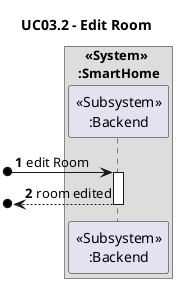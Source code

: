 @startuml

title UC03.2 - Edit Room

autonumber

box "  <<System>>\n:SmartHome"
participant "<<Subsystem>>\n:Backend" as backend
end box

[o-> backend : edit Room
activate backend
[o<--backend: room edited
deactivate backend

@enduml